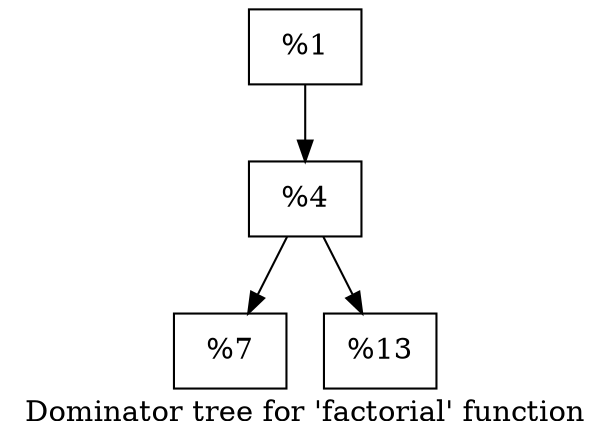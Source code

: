 digraph "Dominator tree for 'factorial' function" {
	label="Dominator tree for 'factorial' function";

	Node0x56114b84aaa0 [shape=record,label="{%1 }"];
	Node0x56114b84aaa0 -> Node0x56114b84af10;
	Node0x56114b84af10 [shape=record,label="{%4 }"];
	Node0x56114b84af10 -> Node0x56114b84af70;
	Node0x56114b84af10 -> Node0x56114b84afd0;
	Node0x56114b84af70 [shape=record,label="{%7 }"];
	Node0x56114b84afd0 [shape=record,label="{%13 }"];
}
